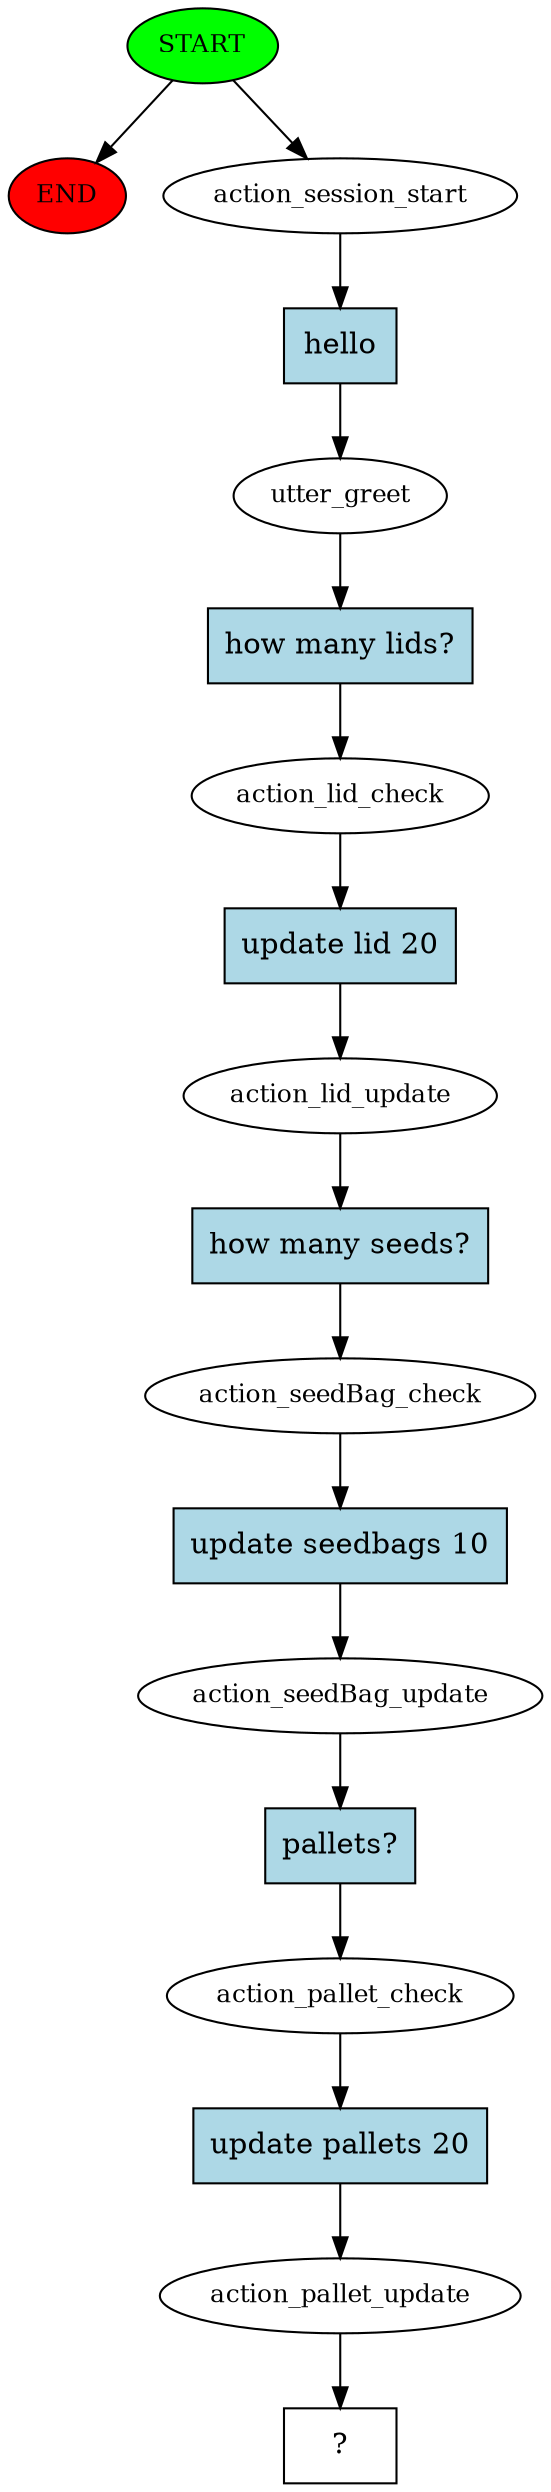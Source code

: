 digraph  {
0 [class="start active", fillcolor=green, fontsize=12, label=START, style=filled];
"-1" [class=end, fillcolor=red, fontsize=12, label=END, style=filled];
1 [class=active, fontsize=12, label=action_session_start];
2 [class=active, fontsize=12, label=utter_greet];
3 [class=active, fontsize=12, label=action_lid_check];
4 [class=active, fontsize=12, label=action_lid_update];
5 [class=active, fontsize=12, label=action_seedBag_check];
6 [class=active, fontsize=12, label=action_seedBag_update];
7 [class=active, fontsize=12, label=action_pallet_check];
8 [class=active, fontsize=12, label=action_pallet_update];
9 [class="intent dashed active", label="  ?  ", shape=rect];
10 [class="intent active", fillcolor=lightblue, label=hello, shape=rect, style=filled];
11 [class="intent active", fillcolor=lightblue, label="how many lids?", shape=rect, style=filled];
12 [class="intent active", fillcolor=lightblue, label="update lid 20", shape=rect, style=filled];
13 [class="intent active", fillcolor=lightblue, label="how many seeds?", shape=rect, style=filled];
14 [class="intent active", fillcolor=lightblue, label="update seedbags 10", shape=rect, style=filled];
15 [class="intent active", fillcolor=lightblue, label="pallets?", shape=rect, style=filled];
16 [class="intent active", fillcolor=lightblue, label="update pallets 20", shape=rect, style=filled];
0 -> "-1"  [class="", key=NONE, label=""];
0 -> 1  [class=active, key=NONE, label=""];
1 -> 10  [class=active, key=0];
2 -> 11  [class=active, key=0];
3 -> 12  [class=active, key=0];
4 -> 13  [class=active, key=0];
5 -> 14  [class=active, key=0];
6 -> 15  [class=active, key=0];
7 -> 16  [class=active, key=0];
8 -> 9  [class=active, key=NONE, label=""];
10 -> 2  [class=active, key=0];
11 -> 3  [class=active, key=0];
12 -> 4  [class=active, key=0];
13 -> 5  [class=active, key=0];
14 -> 6  [class=active, key=0];
15 -> 7  [class=active, key=0];
16 -> 8  [class=active, key=0];
}
